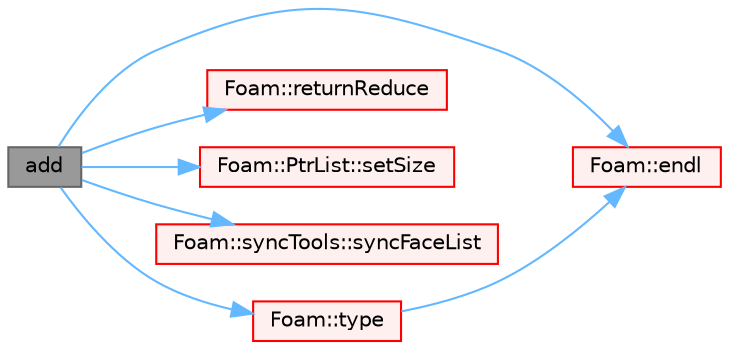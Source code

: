 digraph "add"
{
 // LATEX_PDF_SIZE
  bgcolor="transparent";
  edge [fontname=Helvetica,fontsize=10,labelfontname=Helvetica,labelfontsize=10];
  node [fontname=Helvetica,fontsize=10,shape=box,height=0.2,width=0.4];
  rankdir="LR";
  Node1 [id="Node000001",label="add",height=0.2,width=0.4,color="gray40", fillcolor="grey60", style="filled", fontcolor="black",tooltip=" "];
  Node1 -> Node2 [id="edge1_Node000001_Node000002",color="steelblue1",style="solid",tooltip=" "];
  Node2 [id="Node000002",label="Foam::endl",height=0.2,width=0.4,color="red", fillcolor="#FFF0F0", style="filled",URL="$namespaceFoam.html#a7d5eca45a323264dc5fe811500ebda47",tooltip=" "];
  Node1 -> Node6 [id="edge2_Node000001_Node000006",color="steelblue1",style="solid",tooltip=" "];
  Node6 [id="Node000006",label="Foam::returnReduce",height=0.2,width=0.4,color="red", fillcolor="#FFF0F0", style="filled",URL="$namespaceFoam.html#acf61c6966eeded6a33f4925a2ab5240a",tooltip=" "];
  Node1 -> Node21 [id="edge3_Node000001_Node000021",color="steelblue1",style="solid",tooltip=" "];
  Node21 [id="Node000021",label="Foam::PtrList::setSize",height=0.2,width=0.4,color="red", fillcolor="#FFF0F0", style="filled",URL="$classFoam_1_1PtrList.html#a69101c7616426ea26b33577a730b73e8",tooltip=" "];
  Node1 -> Node23 [id="edge4_Node000001_Node000023",color="steelblue1",style="solid",tooltip=" "];
  Node23 [id="Node000023",label="Foam::syncTools::syncFaceList",height=0.2,width=0.4,color="red", fillcolor="#FFF0F0", style="filled",URL="$classFoam_1_1syncTools.html#a9fcea11b92f314969429f47360a0c8a7",tooltip=" "];
  Node1 -> Node34 [id="edge5_Node000001_Node000034",color="steelblue1",style="solid",tooltip=" "];
  Node34 [id="Node000034",label="Foam::type",height=0.2,width=0.4,color="red", fillcolor="#FFF0F0", style="filled",URL="$namespaceFoam.html#a69e2e8a647a7073be8ce6437c0aff762",tooltip=" "];
  Node34 -> Node2 [id="edge6_Node000034_Node000002",color="steelblue1",style="solid",tooltip=" "];
}

